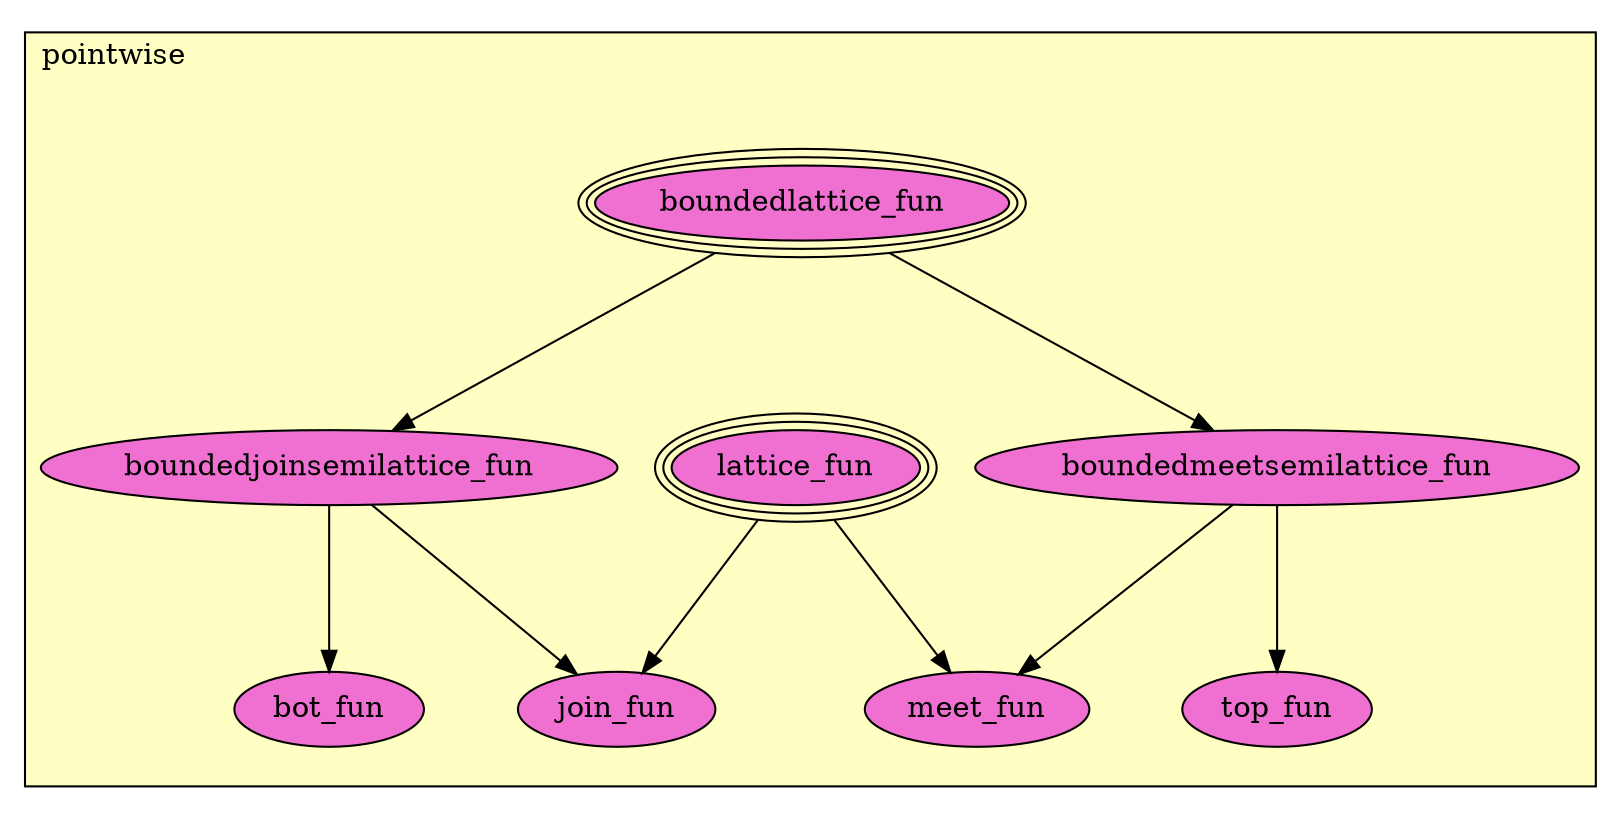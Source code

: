 digraph HoTT_Classes_implementations_pointwise {
  graph [ratio=0.5]
  node [style=filled]
pointwise_boundedlattice_fun [label="boundedlattice_fun", URL=<pointwise.html#boundedlattice_fun>, peripheries=3, fillcolor="#F070D1"] ;
pointwise_boundedmeetsemilattice_fun [label="boundedmeetsemilattice_fun", URL=<pointwise.html#boundedmeetsemilattice_fun>, fillcolor="#F070D1"] ;
pointwise_boundedjoinsemilattice_fun [label="boundedjoinsemilattice_fun", URL=<pointwise.html#boundedjoinsemilattice_fun>, fillcolor="#F070D1"] ;
pointwise_lattice_fun [label="lattice_fun", URL=<pointwise.html#lattice_fun>, peripheries=3, fillcolor="#F070D1"] ;
pointwise_meet_fun [label="meet_fun", URL=<pointwise.html#meet_fun>, fillcolor="#F070D1"] ;
pointwise_join_fun [label="join_fun", URL=<pointwise.html#join_fun>, fillcolor="#F070D1"] ;
pointwise_top_fun [label="top_fun", URL=<pointwise.html#top_fun>, fillcolor="#F070D1"] ;
pointwise_bot_fun [label="bot_fun", URL=<pointwise.html#bot_fun>, fillcolor="#F070D1"] ;
  pointwise_boundedlattice_fun -> pointwise_boundedmeetsemilattice_fun [] ;
  pointwise_boundedlattice_fun -> pointwise_boundedjoinsemilattice_fun [] ;
  pointwise_boundedmeetsemilattice_fun -> pointwise_meet_fun [] ;
  pointwise_boundedmeetsemilattice_fun -> pointwise_top_fun [] ;
  pointwise_boundedjoinsemilattice_fun -> pointwise_join_fun [] ;
  pointwise_boundedjoinsemilattice_fun -> pointwise_bot_fun [] ;
  pointwise_lattice_fun -> pointwise_meet_fun [] ;
  pointwise_lattice_fun -> pointwise_join_fun [] ;
subgraph cluster_pointwise { label="pointwise"; fillcolor="#FFFFC3"; labeljust=l; style=filled 
pointwise_bot_fun; pointwise_top_fun; pointwise_join_fun; pointwise_meet_fun; pointwise_lattice_fun; pointwise_boundedjoinsemilattice_fun; pointwise_boundedmeetsemilattice_fun; pointwise_boundedlattice_fun; };
} /* END */
